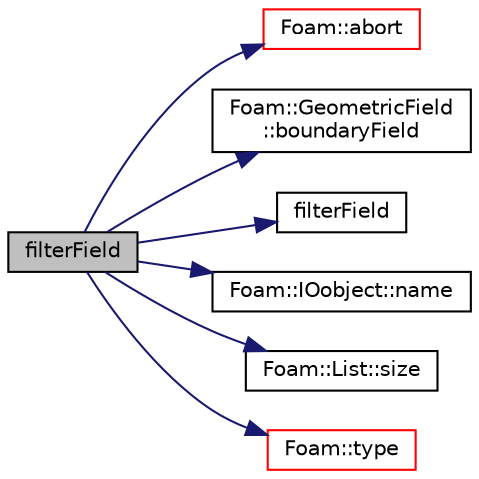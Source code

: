 digraph "filterField"
{
  bgcolor="transparent";
  edge [fontname="Helvetica",fontsize="10",labelfontname="Helvetica",labelfontsize="10"];
  node [fontname="Helvetica",fontsize="10",shape=record];
  rankdir="LR";
  Node1 [label="filterField",height=0.2,width=0.4,color="black", fillcolor="grey75", style="filled", fontcolor="black"];
  Node1 -> Node2 [color="midnightblue",fontsize="10",style="solid",fontname="Helvetica"];
  Node2 [label="Foam::abort",height=0.2,width=0.4,color="red",URL="$a10742.html#a447107a607d03e417307c203fa5fb44b"];
  Node1 -> Node3 [color="midnightblue",fontsize="10",style="solid",fontname="Helvetica"];
  Node3 [label="Foam::GeometricField\l::boundaryField",height=0.2,width=0.4,color="black",URL="$a00924.html#a3c6c1a789b48ea0c5e8bff64f9c14f2d",tooltip="Return reference to GeometricBoundaryField. "];
  Node1 -> Node4 [color="midnightblue",fontsize="10",style="solid",fontname="Helvetica"];
  Node4 [label="filterField",height=0.2,width=0.4,color="black",URL="$a00736.html#a2df9a06c35c18b748ce1bd7c148ea339",tooltip="Filter a surface field according to faceIds. "];
  Node1 -> Node5 [color="midnightblue",fontsize="10",style="solid",fontname="Helvetica"];
  Node5 [label="Foam::IOobject::name",height=0.2,width=0.4,color="black",URL="$a01182.html#a75b72488d2e82151b025744974919d5d",tooltip="Return name. "];
  Node1 -> Node6 [color="midnightblue",fontsize="10",style="solid",fontname="Helvetica"];
  Node6 [label="Foam::List::size",height=0.2,width=0.4,color="black",URL="$a01367.html#a8a5f6fa29bd4b500caf186f60245b384",tooltip="Override size to be inconsistent with allocated storage. "];
  Node1 -> Node7 [color="midnightblue",fontsize="10",style="solid",fontname="Helvetica"];
  Node7 [label="Foam::type",height=0.2,width=0.4,color="red",URL="$a10742.html#aec48583af672626378f501eb9fc32cd1",tooltip="Return the file type: DIRECTORY or FILE. "];
}

